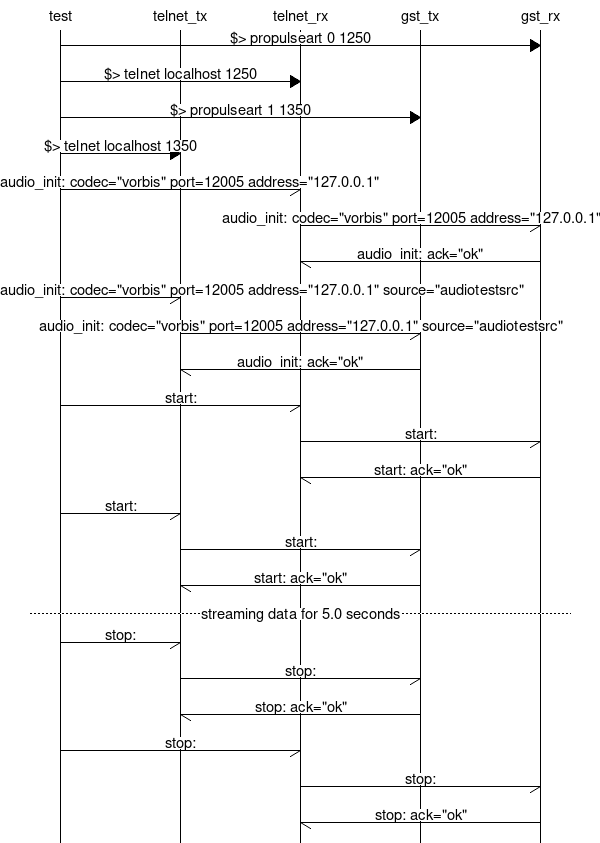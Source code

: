 
msc
{        
    test, telnet_tx, telnet_rx, gst_tx, gst_rx;
    
test=>gst_rx [label="$> propulseart 0 1250"];
test=>telnet_rx [label="$> telnet localhost 1250"];
test=>gst_tx [label="$> propulseart 1 1350"];
test=>telnet_tx [label="$> telnet localhost 1350"];
test->telnet_rx [label="audio_init: codec=\"vorbis\" port=12005 address=\"127.0.0.1\""];
telnet_rx->gst_rx [label="audio_init: codec=\"vorbis\" port=12005 address=\"127.0.0.1\""];
gst_rx->telnet_rx [label="audio_init: ack=\"ok\""];
test->telnet_tx [label="audio_init: codec=\"vorbis\" port=12005 address=\"127.0.0.1\" source=\"audiotestsrc\""];
telnet_tx->gst_tx [label="audio_init: codec=\"vorbis\" port=12005 address=\"127.0.0.1\" source=\"audiotestsrc\""];
gst_tx->telnet_tx [label="audio_init: ack=\"ok\""];
test->telnet_rx [label="start:"];
telnet_rx->gst_rx [label="start:"];
gst_rx->telnet_rx [label="start: ack=\"ok\""];
test->telnet_tx [label="start:"];
telnet_tx->gst_tx [label="start:"];
gst_tx->telnet_tx [label="start: ack=\"ok\""];
---  [ label = "streaming data for 5.0 seconds"]; 
test->telnet_tx [label="stop:"];
telnet_tx->gst_tx [label="stop:"];
gst_tx->telnet_tx [label="stop: ack=\"ok\""];
test->telnet_rx [label="stop:"];
telnet_rx->gst_rx [label="stop:"];
gst_rx->telnet_rx [label="stop: ack=\"ok\""];

}